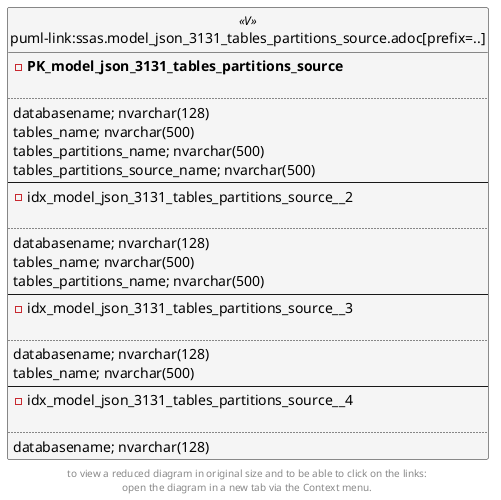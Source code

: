 @startuml
left to right direction
'top to bottom direction
hide circle
'avoide "." issues:
set namespaceSeparator none


skinparam class {
  BackgroundColor White
  BackgroundColor<<FN>> Yellow
  BackgroundColor<<FS>> Yellow
  BackgroundColor<<FT>> LightGray
  BackgroundColor<<IF>> Yellow
  BackgroundColor<<IS>> Yellow
  BackgroundColor<<P>> Aqua
  BackgroundColor<<PC>> Aqua
  BackgroundColor<<SN>> Yellow
  BackgroundColor<<SO>> SlateBlue
  BackgroundColor<<TF>> LightGray
  BackgroundColor<<TR>> Tomato
  BackgroundColor<<U>> White
  BackgroundColor<<V>> WhiteSmoke
  BackgroundColor<<X>> Aqua
}


entity "puml-link:ssas.model_json_3131_tables_partitions_source.adoc[prefix=..]" as ssas.model_json_3131_tables_partitions_source << V >> {
- **PK_model_json_3131_tables_partitions_source**

..
databasename; nvarchar(128)
tables_name; nvarchar(500)
tables_partitions_name; nvarchar(500)
tables_partitions_source_name; nvarchar(500)
--
- idx_model_json_3131_tables_partitions_source__2

..
databasename; nvarchar(128)
tables_name; nvarchar(500)
tables_partitions_name; nvarchar(500)
--
- idx_model_json_3131_tables_partitions_source__3

..
databasename; nvarchar(128)
tables_name; nvarchar(500)
--
- idx_model_json_3131_tables_partitions_source__4

..
databasename; nvarchar(128)
}


footer
to view a reduced diagram in original size and to be able to click on the links:
open the diagram in a new tab via the Context menu.
end footer

@enduml

